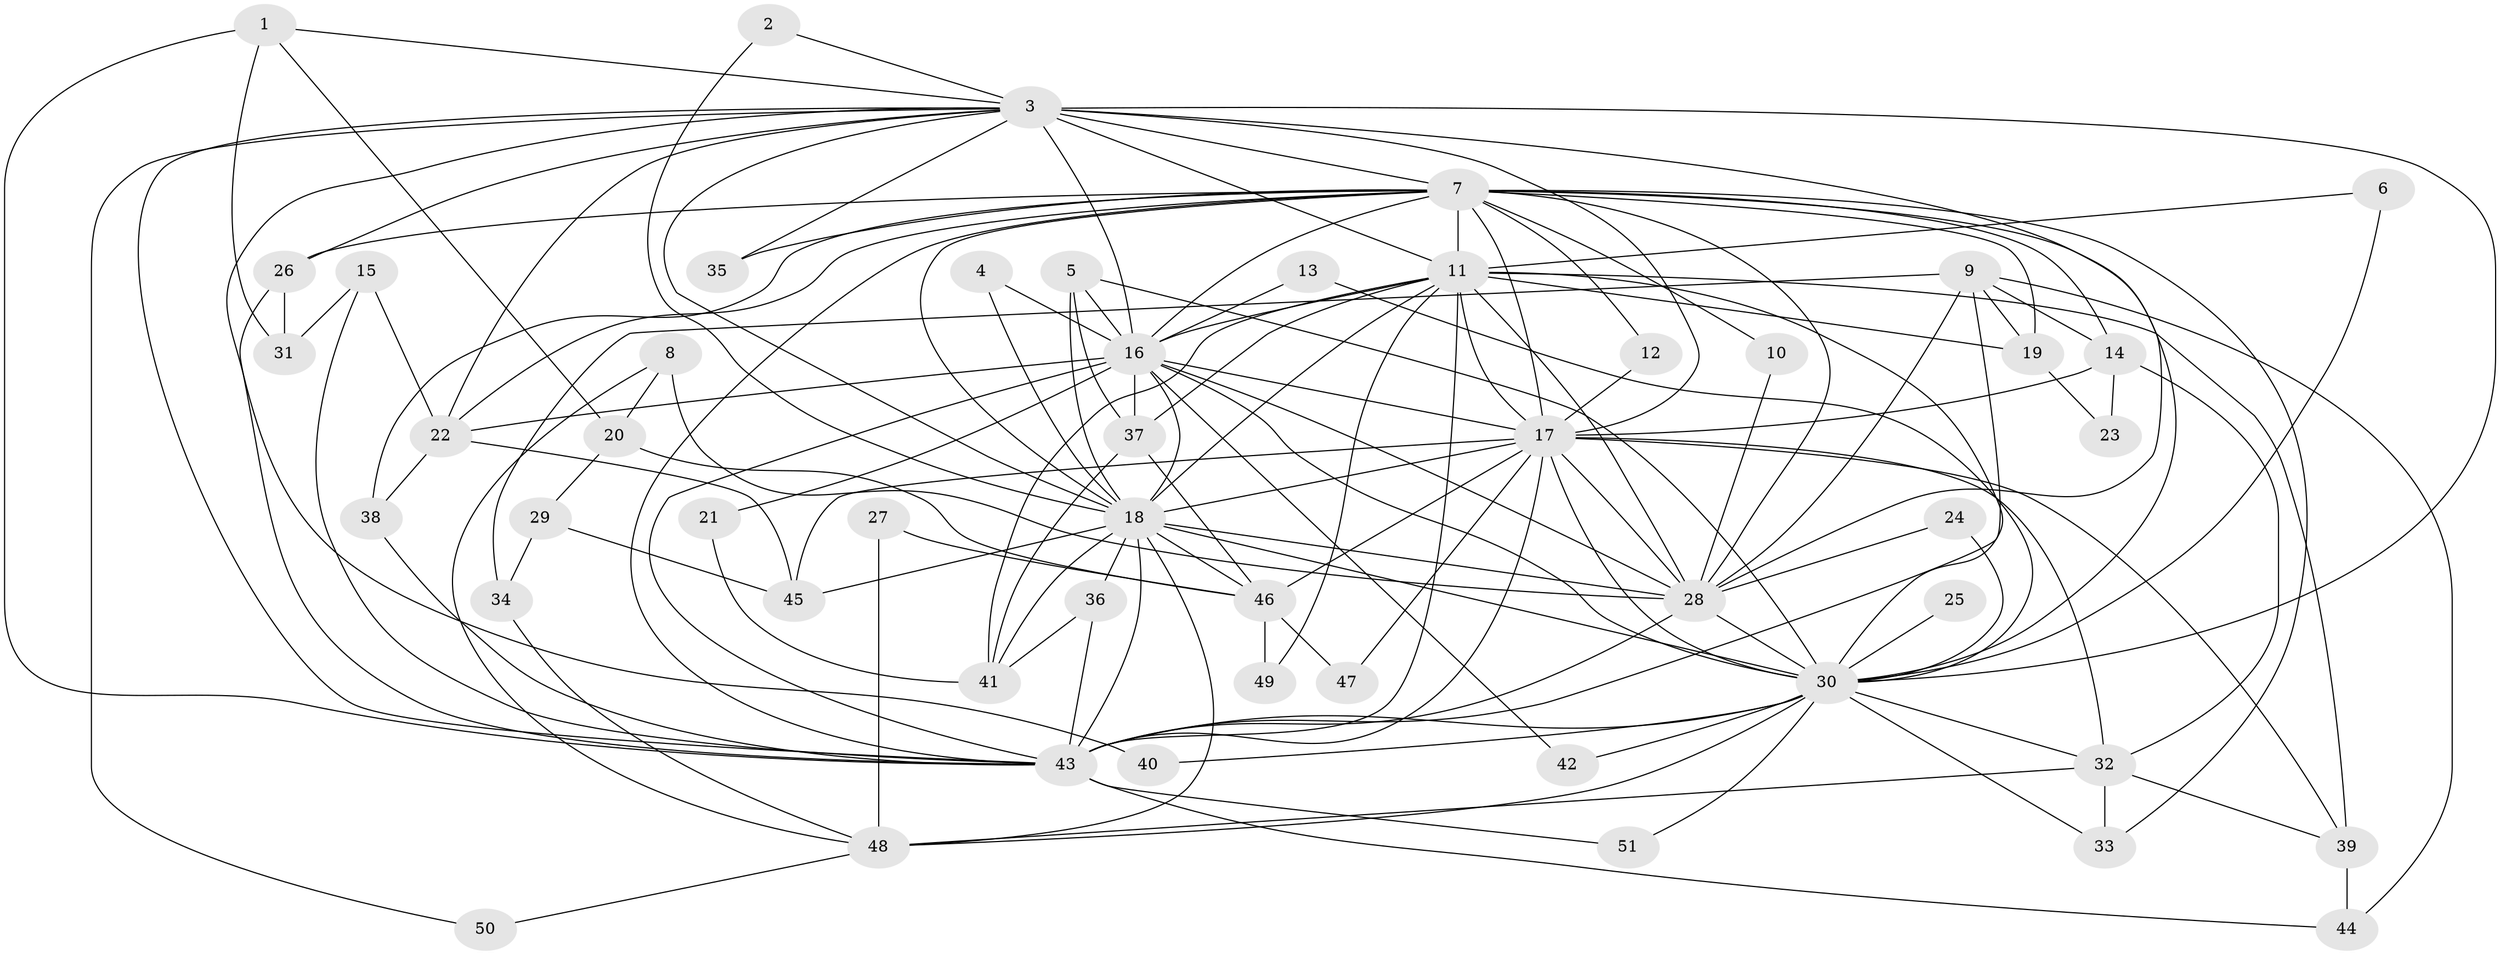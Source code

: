 // original degree distribution, {18: 0.023809523809523808, 19: 0.011904761904761904, 20: 0.011904761904761904, 21: 0.011904761904761904, 22: 0.011904761904761904, 17: 0.011904761904761904, 16: 0.03571428571428571, 4: 0.05952380952380952, 2: 0.5714285714285714, 6: 0.023809523809523808, 5: 0.05952380952380952, 7: 0.023809523809523808, 3: 0.14285714285714285}
// Generated by graph-tools (version 1.1) at 2025/36/03/04/25 23:36:19]
// undirected, 51 vertices, 138 edges
graph export_dot {
  node [color=gray90,style=filled];
  1;
  2;
  3;
  4;
  5;
  6;
  7;
  8;
  9;
  10;
  11;
  12;
  13;
  14;
  15;
  16;
  17;
  18;
  19;
  20;
  21;
  22;
  23;
  24;
  25;
  26;
  27;
  28;
  29;
  30;
  31;
  32;
  33;
  34;
  35;
  36;
  37;
  38;
  39;
  40;
  41;
  42;
  43;
  44;
  45;
  46;
  47;
  48;
  49;
  50;
  51;
  1 -- 3 [weight=1.0];
  1 -- 20 [weight=1.0];
  1 -- 31 [weight=1.0];
  1 -- 43 [weight=1.0];
  2 -- 3 [weight=1.0];
  2 -- 18 [weight=1.0];
  3 -- 7 [weight=1.0];
  3 -- 11 [weight=2.0];
  3 -- 16 [weight=1.0];
  3 -- 17 [weight=2.0];
  3 -- 18 [weight=1.0];
  3 -- 22 [weight=1.0];
  3 -- 26 [weight=1.0];
  3 -- 28 [weight=2.0];
  3 -- 30 [weight=1.0];
  3 -- 35 [weight=1.0];
  3 -- 40 [weight=1.0];
  3 -- 43 [weight=1.0];
  3 -- 50 [weight=1.0];
  4 -- 16 [weight=1.0];
  4 -- 18 [weight=1.0];
  5 -- 16 [weight=1.0];
  5 -- 18 [weight=1.0];
  5 -- 30 [weight=1.0];
  5 -- 37 [weight=1.0];
  6 -- 11 [weight=1.0];
  6 -- 30 [weight=1.0];
  7 -- 10 [weight=1.0];
  7 -- 11 [weight=3.0];
  7 -- 12 [weight=1.0];
  7 -- 14 [weight=1.0];
  7 -- 16 [weight=1.0];
  7 -- 17 [weight=2.0];
  7 -- 18 [weight=1.0];
  7 -- 19 [weight=1.0];
  7 -- 22 [weight=1.0];
  7 -- 26 [weight=1.0];
  7 -- 28 [weight=1.0];
  7 -- 30 [weight=1.0];
  7 -- 33 [weight=1.0];
  7 -- 35 [weight=1.0];
  7 -- 38 [weight=1.0];
  7 -- 43 [weight=1.0];
  8 -- 20 [weight=1.0];
  8 -- 28 [weight=1.0];
  8 -- 48 [weight=1.0];
  9 -- 14 [weight=1.0];
  9 -- 19 [weight=1.0];
  9 -- 28 [weight=1.0];
  9 -- 34 [weight=1.0];
  9 -- 43 [weight=1.0];
  9 -- 44 [weight=1.0];
  10 -- 28 [weight=1.0];
  11 -- 16 [weight=2.0];
  11 -- 17 [weight=2.0];
  11 -- 18 [weight=1.0];
  11 -- 19 [weight=1.0];
  11 -- 28 [weight=2.0];
  11 -- 30 [weight=1.0];
  11 -- 37 [weight=1.0];
  11 -- 39 [weight=2.0];
  11 -- 41 [weight=1.0];
  11 -- 43 [weight=1.0];
  11 -- 49 [weight=1.0];
  12 -- 17 [weight=1.0];
  13 -- 16 [weight=1.0];
  13 -- 30 [weight=1.0];
  14 -- 17 [weight=1.0];
  14 -- 23 [weight=1.0];
  14 -- 32 [weight=1.0];
  15 -- 22 [weight=1.0];
  15 -- 31 [weight=1.0];
  15 -- 43 [weight=1.0];
  16 -- 17 [weight=2.0];
  16 -- 18 [weight=1.0];
  16 -- 21 [weight=1.0];
  16 -- 22 [weight=1.0];
  16 -- 28 [weight=1.0];
  16 -- 30 [weight=1.0];
  16 -- 37 [weight=1.0];
  16 -- 42 [weight=1.0];
  16 -- 43 [weight=1.0];
  17 -- 18 [weight=3.0];
  17 -- 28 [weight=2.0];
  17 -- 30 [weight=3.0];
  17 -- 32 [weight=1.0];
  17 -- 39 [weight=1.0];
  17 -- 43 [weight=3.0];
  17 -- 45 [weight=1.0];
  17 -- 46 [weight=1.0];
  17 -- 47 [weight=1.0];
  18 -- 28 [weight=1.0];
  18 -- 30 [weight=1.0];
  18 -- 36 [weight=1.0];
  18 -- 41 [weight=1.0];
  18 -- 43 [weight=1.0];
  18 -- 45 [weight=1.0];
  18 -- 46 [weight=1.0];
  18 -- 48 [weight=1.0];
  19 -- 23 [weight=1.0];
  20 -- 29 [weight=1.0];
  20 -- 46 [weight=1.0];
  21 -- 41 [weight=1.0];
  22 -- 38 [weight=1.0];
  22 -- 45 [weight=1.0];
  24 -- 28 [weight=1.0];
  24 -- 30 [weight=1.0];
  25 -- 30 [weight=1.0];
  26 -- 31 [weight=1.0];
  26 -- 43 [weight=1.0];
  27 -- 46 [weight=1.0];
  27 -- 48 [weight=1.0];
  28 -- 30 [weight=1.0];
  28 -- 43 [weight=2.0];
  29 -- 34 [weight=1.0];
  29 -- 45 [weight=1.0];
  30 -- 32 [weight=1.0];
  30 -- 33 [weight=1.0];
  30 -- 40 [weight=1.0];
  30 -- 42 [weight=1.0];
  30 -- 43 [weight=1.0];
  30 -- 48 [weight=1.0];
  30 -- 51 [weight=1.0];
  32 -- 33 [weight=1.0];
  32 -- 39 [weight=1.0];
  32 -- 48 [weight=1.0];
  34 -- 48 [weight=1.0];
  36 -- 41 [weight=1.0];
  36 -- 43 [weight=1.0];
  37 -- 41 [weight=1.0];
  37 -- 46 [weight=1.0];
  38 -- 43 [weight=1.0];
  39 -- 44 [weight=1.0];
  43 -- 44 [weight=1.0];
  43 -- 51 [weight=1.0];
  46 -- 47 [weight=1.0];
  46 -- 49 [weight=1.0];
  48 -- 50 [weight=1.0];
}
